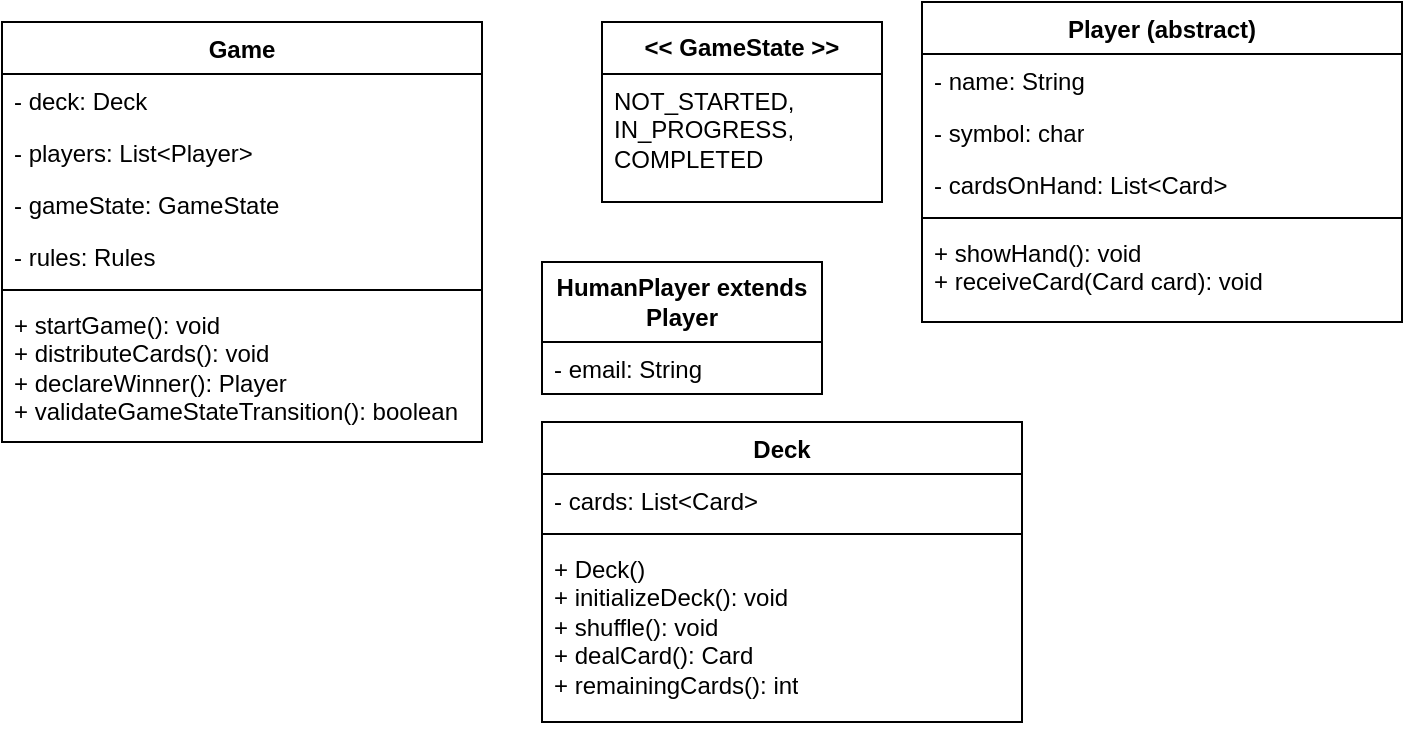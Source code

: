 <mxfile version="24.1.0" type="github">
  <diagram name="Page-1" id="0ZeODY2rkwx9v6a-Vhrm">
    <mxGraphModel dx="1272" dy="539" grid="1" gridSize="10" guides="1" tooltips="1" connect="1" arrows="1" fold="1" page="1" pageScale="1" pageWidth="850" pageHeight="1100" math="0" shadow="0">
      <root>
        <mxCell id="0" />
        <mxCell id="1" parent="0" />
        <mxCell id="pGMpQ4QkJ0WIxUV93Ksc-1" value="Game" style="swimlane;fontStyle=1;align=center;verticalAlign=top;childLayout=stackLayout;horizontal=1;startSize=26;horizontalStack=0;resizeParent=1;resizeParentMax=0;resizeLast=0;collapsible=1;marginBottom=0;whiteSpace=wrap;html=1;" vertex="1" parent="1">
          <mxGeometry x="70" y="50" width="240" height="210" as="geometry" />
        </mxCell>
        <mxCell id="pGMpQ4QkJ0WIxUV93Ksc-2" value="- deck: Deck" style="text;strokeColor=none;fillColor=none;align=left;verticalAlign=top;spacingLeft=4;spacingRight=4;overflow=hidden;rotatable=0;points=[[0,0.5],[1,0.5]];portConstraint=eastwest;whiteSpace=wrap;html=1;" vertex="1" parent="pGMpQ4QkJ0WIxUV93Ksc-1">
          <mxGeometry y="26" width="240" height="26" as="geometry" />
        </mxCell>
        <mxCell id="pGMpQ4QkJ0WIxUV93Ksc-5" value="- players: List&amp;lt;Player&amp;gt;" style="text;strokeColor=none;fillColor=none;align=left;verticalAlign=top;spacingLeft=4;spacingRight=4;overflow=hidden;rotatable=0;points=[[0,0.5],[1,0.5]];portConstraint=eastwest;whiteSpace=wrap;html=1;" vertex="1" parent="pGMpQ4QkJ0WIxUV93Ksc-1">
          <mxGeometry y="52" width="240" height="26" as="geometry" />
        </mxCell>
        <mxCell id="pGMpQ4QkJ0WIxUV93Ksc-6" value="- gameState: GameState" style="text;strokeColor=none;fillColor=none;align=left;verticalAlign=top;spacingLeft=4;spacingRight=4;overflow=hidden;rotatable=0;points=[[0,0.5],[1,0.5]];portConstraint=eastwest;whiteSpace=wrap;html=1;" vertex="1" parent="pGMpQ4QkJ0WIxUV93Ksc-1">
          <mxGeometry y="78" width="240" height="26" as="geometry" />
        </mxCell>
        <mxCell id="pGMpQ4QkJ0WIxUV93Ksc-7" value="- rules: Rules" style="text;strokeColor=none;fillColor=none;align=left;verticalAlign=top;spacingLeft=4;spacingRight=4;overflow=hidden;rotatable=0;points=[[0,0.5],[1,0.5]];portConstraint=eastwest;whiteSpace=wrap;html=1;" vertex="1" parent="pGMpQ4QkJ0WIxUV93Ksc-1">
          <mxGeometry y="104" width="240" height="26" as="geometry" />
        </mxCell>
        <mxCell id="pGMpQ4QkJ0WIxUV93Ksc-3" value="" style="line;strokeWidth=1;fillColor=none;align=left;verticalAlign=middle;spacingTop=-1;spacingLeft=3;spacingRight=3;rotatable=0;labelPosition=right;points=[];portConstraint=eastwest;strokeColor=inherit;" vertex="1" parent="pGMpQ4QkJ0WIxUV93Ksc-1">
          <mxGeometry y="130" width="240" height="8" as="geometry" />
        </mxCell>
        <mxCell id="pGMpQ4QkJ0WIxUV93Ksc-4" value="&lt;div&gt;&lt;span style=&quot;font-size: 12px;&quot;&gt;+ startGame(): void&lt;/span&gt;&lt;/div&gt;&lt;div&gt;&lt;span style=&quot;font-size: 12px;&quot;&gt;+ distributeCards(): void&lt;/span&gt;&lt;/div&gt;&lt;div&gt;&lt;span style=&quot;font-size: 12px;&quot;&gt;+ declareWinner(): Player&lt;/span&gt;&lt;/div&gt;&lt;div&gt;&lt;span style=&quot;font-size: 12px;&quot;&gt;+ validateGameStateTransition(): boolean&lt;/span&gt;&lt;/div&gt;" style="text;strokeColor=none;fillColor=none;align=left;verticalAlign=top;spacingLeft=4;spacingRight=4;overflow=hidden;rotatable=0;points=[[0,0.5],[1,0.5]];portConstraint=eastwest;whiteSpace=wrap;html=1;" vertex="1" parent="pGMpQ4QkJ0WIxUV93Ksc-1">
          <mxGeometry y="138" width="240" height="72" as="geometry" />
        </mxCell>
        <mxCell id="pGMpQ4QkJ0WIxUV93Ksc-15" value="&lt;b&gt;&amp;lt;&amp;lt; GameState &amp;gt;&amp;gt;&lt;/b&gt;" style="swimlane;fontStyle=0;childLayout=stackLayout;horizontal=1;startSize=26;fillColor=none;horizontalStack=0;resizeParent=1;resizeParentMax=0;resizeLast=0;collapsible=1;marginBottom=0;whiteSpace=wrap;html=1;" vertex="1" parent="1">
          <mxGeometry x="370" y="50" width="140" height="90" as="geometry" />
        </mxCell>
        <mxCell id="pGMpQ4QkJ0WIxUV93Ksc-16" value="NOT_STARTED, IN_PROGRESS,&lt;br&gt;COMPLETED" style="text;strokeColor=none;fillColor=none;align=left;verticalAlign=top;spacingLeft=4;spacingRight=4;overflow=hidden;rotatable=0;points=[[0,0.5],[1,0.5]];portConstraint=eastwest;whiteSpace=wrap;html=1;" vertex="1" parent="pGMpQ4QkJ0WIxUV93Ksc-15">
          <mxGeometry y="26" width="140" height="64" as="geometry" />
        </mxCell>
        <mxCell id="pGMpQ4QkJ0WIxUV93Ksc-19" value="Player (abstract)" style="swimlane;fontStyle=1;align=center;verticalAlign=top;childLayout=stackLayout;horizontal=1;startSize=26;horizontalStack=0;resizeParent=1;resizeParentMax=0;resizeLast=0;collapsible=1;marginBottom=0;whiteSpace=wrap;html=1;" vertex="1" parent="1">
          <mxGeometry x="530" y="40" width="240" height="160" as="geometry" />
        </mxCell>
        <mxCell id="pGMpQ4QkJ0WIxUV93Ksc-20" value="- name: String" style="text;strokeColor=none;fillColor=none;align=left;verticalAlign=top;spacingLeft=4;spacingRight=4;overflow=hidden;rotatable=0;points=[[0,0.5],[1,0.5]];portConstraint=eastwest;whiteSpace=wrap;html=1;" vertex="1" parent="pGMpQ4QkJ0WIxUV93Ksc-19">
          <mxGeometry y="26" width="240" height="26" as="geometry" />
        </mxCell>
        <mxCell id="pGMpQ4QkJ0WIxUV93Ksc-21" value="- symbol: char" style="text;strokeColor=none;fillColor=none;align=left;verticalAlign=top;spacingLeft=4;spacingRight=4;overflow=hidden;rotatable=0;points=[[0,0.5],[1,0.5]];portConstraint=eastwest;whiteSpace=wrap;html=1;" vertex="1" parent="pGMpQ4QkJ0WIxUV93Ksc-19">
          <mxGeometry y="52" width="240" height="26" as="geometry" />
        </mxCell>
        <mxCell id="pGMpQ4QkJ0WIxUV93Ksc-22" value="- cardsOnHand: List&amp;lt;Card&amp;gt;" style="text;strokeColor=none;fillColor=none;align=left;verticalAlign=top;spacingLeft=4;spacingRight=4;overflow=hidden;rotatable=0;points=[[0,0.5],[1,0.5]];portConstraint=eastwest;whiteSpace=wrap;html=1;" vertex="1" parent="pGMpQ4QkJ0WIxUV93Ksc-19">
          <mxGeometry y="78" width="240" height="26" as="geometry" />
        </mxCell>
        <mxCell id="pGMpQ4QkJ0WIxUV93Ksc-24" value="" style="line;strokeWidth=1;fillColor=none;align=left;verticalAlign=middle;spacingTop=-1;spacingLeft=3;spacingRight=3;rotatable=0;labelPosition=right;points=[];portConstraint=eastwest;strokeColor=inherit;" vertex="1" parent="pGMpQ4QkJ0WIxUV93Ksc-19">
          <mxGeometry y="104" width="240" height="8" as="geometry" />
        </mxCell>
        <mxCell id="pGMpQ4QkJ0WIxUV93Ksc-25" value="&lt;div&gt;&lt;span style=&quot;font-size: 12px;&quot;&gt;+ showHand(): void&lt;/span&gt;&lt;/div&gt;&lt;div&gt;&lt;span style=&quot;font-size: 12px;&quot;&gt;+ receiveCard(Card card): void&lt;/span&gt;&lt;/div&gt;" style="text;strokeColor=none;fillColor=none;align=left;verticalAlign=top;spacingLeft=4;spacingRight=4;overflow=hidden;rotatable=0;points=[[0,0.5],[1,0.5]];portConstraint=eastwest;whiteSpace=wrap;html=1;" vertex="1" parent="pGMpQ4QkJ0WIxUV93Ksc-19">
          <mxGeometry y="112" width="240" height="48" as="geometry" />
        </mxCell>
        <mxCell id="pGMpQ4QkJ0WIxUV93Ksc-30" value="&lt;b&gt;HumanPlayer extends Player&lt;/b&gt;" style="swimlane;fontStyle=0;childLayout=stackLayout;horizontal=1;startSize=40;fillColor=none;horizontalStack=0;resizeParent=1;resizeParentMax=0;resizeLast=0;collapsible=1;marginBottom=0;whiteSpace=wrap;html=1;" vertex="1" parent="1">
          <mxGeometry x="340" y="170" width="140" height="66" as="geometry" />
        </mxCell>
        <mxCell id="pGMpQ4QkJ0WIxUV93Ksc-31" value="- email: String" style="text;strokeColor=none;fillColor=none;align=left;verticalAlign=top;spacingLeft=4;spacingRight=4;overflow=hidden;rotatable=0;points=[[0,0.5],[1,0.5]];portConstraint=eastwest;whiteSpace=wrap;html=1;" vertex="1" parent="pGMpQ4QkJ0WIxUV93Ksc-30">
          <mxGeometry y="40" width="140" height="26" as="geometry" />
        </mxCell>
        <mxCell id="pGMpQ4QkJ0WIxUV93Ksc-35" value="Deck" style="swimlane;fontStyle=1;align=center;verticalAlign=top;childLayout=stackLayout;horizontal=1;startSize=26;horizontalStack=0;resizeParent=1;resizeParentMax=0;resizeLast=0;collapsible=1;marginBottom=0;whiteSpace=wrap;html=1;" vertex="1" parent="1">
          <mxGeometry x="340" y="250" width="240" height="150" as="geometry" />
        </mxCell>
        <mxCell id="pGMpQ4QkJ0WIxUV93Ksc-36" value="- cards: List&amp;lt;Card&amp;gt;" style="text;strokeColor=none;fillColor=none;align=left;verticalAlign=top;spacingLeft=4;spacingRight=4;overflow=hidden;rotatable=0;points=[[0,0.5],[1,0.5]];portConstraint=eastwest;whiteSpace=wrap;html=1;" vertex="1" parent="pGMpQ4QkJ0WIxUV93Ksc-35">
          <mxGeometry y="26" width="240" height="26" as="geometry" />
        </mxCell>
        <mxCell id="pGMpQ4QkJ0WIxUV93Ksc-40" value="" style="line;strokeWidth=1;fillColor=none;align=left;verticalAlign=middle;spacingTop=-1;spacingLeft=3;spacingRight=3;rotatable=0;labelPosition=right;points=[];portConstraint=eastwest;strokeColor=inherit;" vertex="1" parent="pGMpQ4QkJ0WIxUV93Ksc-35">
          <mxGeometry y="52" width="240" height="8" as="geometry" />
        </mxCell>
        <mxCell id="pGMpQ4QkJ0WIxUV93Ksc-41" value="&lt;div&gt;&lt;span style=&quot;font-size: 12px;&quot;&gt;+ Deck()&lt;/span&gt;&lt;/div&gt;&lt;div&gt;&lt;span style=&quot;font-size: 12px;&quot;&gt;+ initializeDeck(): void&lt;/span&gt;&lt;/div&gt;&lt;div&gt;&lt;span style=&quot;font-size: 12px;&quot;&gt;+ shuffle(): void&lt;/span&gt;&lt;/div&gt;&lt;div&gt;&lt;span style=&quot;font-size: 12px;&quot;&gt;+ dealCard(): Card&lt;/span&gt;&lt;/div&gt;&lt;div&gt;&lt;span style=&quot;font-size: 12px;&quot;&gt;+ remainingCards(): int&lt;/span&gt;&lt;/div&gt;" style="text;strokeColor=none;fillColor=none;align=left;verticalAlign=top;spacingLeft=4;spacingRight=4;overflow=hidden;rotatable=0;points=[[0,0.5],[1,0.5]];portConstraint=eastwest;whiteSpace=wrap;html=1;" vertex="1" parent="pGMpQ4QkJ0WIxUV93Ksc-35">
          <mxGeometry y="60" width="240" height="90" as="geometry" />
        </mxCell>
      </root>
    </mxGraphModel>
  </diagram>
</mxfile>
